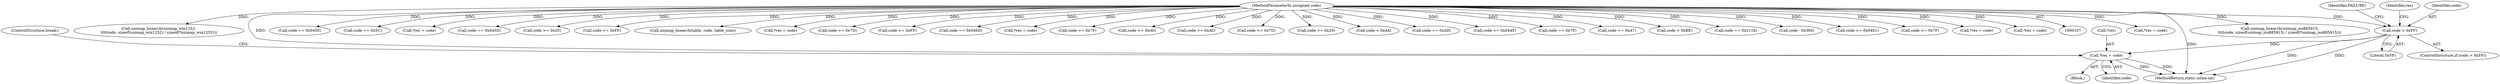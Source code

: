 digraph "0_php-src_0da8b8b801f9276359262f1ef8274c7812d3dfda?w=1_4@pointer" {
"1000126" [label="(Call,*res = code)"];
"1000120" [label="(Call,code > 0xFF)"];
"1000108" [label="(MethodParameterIn,unsigned code)"];
"1000122" [label="(Literal,0xFF)"];
"1000117" [label="(Block,)"];
"1000141" [label="(Call,*res = code)"];
"1000222" [label="(Call,unimap_bsearch(unimap_iso885915,\n\t\t\t\tcode, sizeof(unimap_iso885915) / sizeof(*unimap_iso885915)))"];
"1000263" [label="(Call,unimap_bsearch(unimap_win1252,\n\t\t\t\tcode, sizeof(unimap_win1252) / sizeof(*unimap_win1252)))"];
"1000181" [label="(Call,code == 0x0450)"];
"1000379" [label="(Call,code == 0x5C)"];
"1000384" [label="(Call,*res = code)"];
"1000184" [label="(Call,code == 0x045D)"];
"1000371" [label="(Call,code >= 0x20)"];
"1000128" [label="(Identifier,res)"];
"1000119" [label="(ControlStructure,if (code > 0xFF))"];
"1000251" [label="(Call,code <= 0xFF)"];
"1000353" [label="(Call,unimap_bsearch(table, code, table_size))"];
"1000345" [label="(Call,*res = code)"];
"1000419" [label="(MethodReturn,static inline int)"];
"1000401" [label="(Call,code <= 0x7D)"];
"1000210" [label="(Call,code <= 0xFF)"];
"1000121" [label="(Identifier,code)"];
"1000177" [label="(Call,code == 0x040D)"];
"1000405" [label="(Call,*res = code)"];
"1000244" [label="(Call,code <= 0x7F)"];
"1000120" [label="(Call,code > 0xFF)"];
"1000134" [label="(Call,code <= 0xA0)"];
"1000130" [label="(ControlStructure,break;)"];
"1000248" [label="(Call,code >= 0xA0)"];
"1000374" [label="(Call,code <= 0x7D)"];
"1000398" [label="(Call,code >= 0x20)"];
"1000203" [label="(Call,code < 0xA4)"];
"1000137" [label="(Call,code == 0xAD)"];
"1000171" [label="(Call,code <= 0x044F)"];
"1000284" [label="(Call,code == 0x7F)"];
"1000125" [label="(Identifier,FAILURE)"];
"1000157" [label="(Call,code == 0xA7)"];
"1000207" [label="(Call,code > 0xBE)"];
"1000147" [label="(Call,code == 0x2116)"];
"1000192" [label="(Call,code - 0x360)"];
"1000126" [label="(Call,*res = code)"];
"1000108" [label="(MethodParameterIn,unsigned code)"];
"1000127" [label="(Call,*res)"];
"1000129" [label="(Identifier,code)"];
"1000168" [label="(Call,code >= 0x0401)"];
"1000341" [label="(Call,code <= 0x7F)"];
"1000214" [label="(Call,*res = code)"];
"1000255" [label="(Call,*res = code)"];
"1000126" -> "1000117"  [label="AST: "];
"1000126" -> "1000129"  [label="CFG: "];
"1000127" -> "1000126"  [label="AST: "];
"1000129" -> "1000126"  [label="AST: "];
"1000130" -> "1000126"  [label="CFG: "];
"1000126" -> "1000419"  [label="DDG: "];
"1000126" -> "1000419"  [label="DDG: "];
"1000120" -> "1000126"  [label="DDG: "];
"1000108" -> "1000126"  [label="DDG: "];
"1000120" -> "1000119"  [label="AST: "];
"1000120" -> "1000122"  [label="CFG: "];
"1000121" -> "1000120"  [label="AST: "];
"1000122" -> "1000120"  [label="AST: "];
"1000125" -> "1000120"  [label="CFG: "];
"1000128" -> "1000120"  [label="CFG: "];
"1000120" -> "1000419"  [label="DDG: "];
"1000120" -> "1000419"  [label="DDG: "];
"1000108" -> "1000120"  [label="DDG: "];
"1000108" -> "1000107"  [label="AST: "];
"1000108" -> "1000419"  [label="DDG: "];
"1000108" -> "1000134"  [label="DDG: "];
"1000108" -> "1000137"  [label="DDG: "];
"1000108" -> "1000141"  [label="DDG: "];
"1000108" -> "1000147"  [label="DDG: "];
"1000108" -> "1000157"  [label="DDG: "];
"1000108" -> "1000168"  [label="DDG: "];
"1000108" -> "1000171"  [label="DDG: "];
"1000108" -> "1000177"  [label="DDG: "];
"1000108" -> "1000181"  [label="DDG: "];
"1000108" -> "1000184"  [label="DDG: "];
"1000108" -> "1000192"  [label="DDG: "];
"1000108" -> "1000203"  [label="DDG: "];
"1000108" -> "1000207"  [label="DDG: "];
"1000108" -> "1000210"  [label="DDG: "];
"1000108" -> "1000214"  [label="DDG: "];
"1000108" -> "1000222"  [label="DDG: "];
"1000108" -> "1000244"  [label="DDG: "];
"1000108" -> "1000248"  [label="DDG: "];
"1000108" -> "1000251"  [label="DDG: "];
"1000108" -> "1000255"  [label="DDG: "];
"1000108" -> "1000263"  [label="DDG: "];
"1000108" -> "1000284"  [label="DDG: "];
"1000108" -> "1000341"  [label="DDG: "];
"1000108" -> "1000345"  [label="DDG: "];
"1000108" -> "1000353"  [label="DDG: "];
"1000108" -> "1000371"  [label="DDG: "];
"1000108" -> "1000374"  [label="DDG: "];
"1000108" -> "1000379"  [label="DDG: "];
"1000108" -> "1000384"  [label="DDG: "];
"1000108" -> "1000398"  [label="DDG: "];
"1000108" -> "1000401"  [label="DDG: "];
"1000108" -> "1000405"  [label="DDG: "];
}
